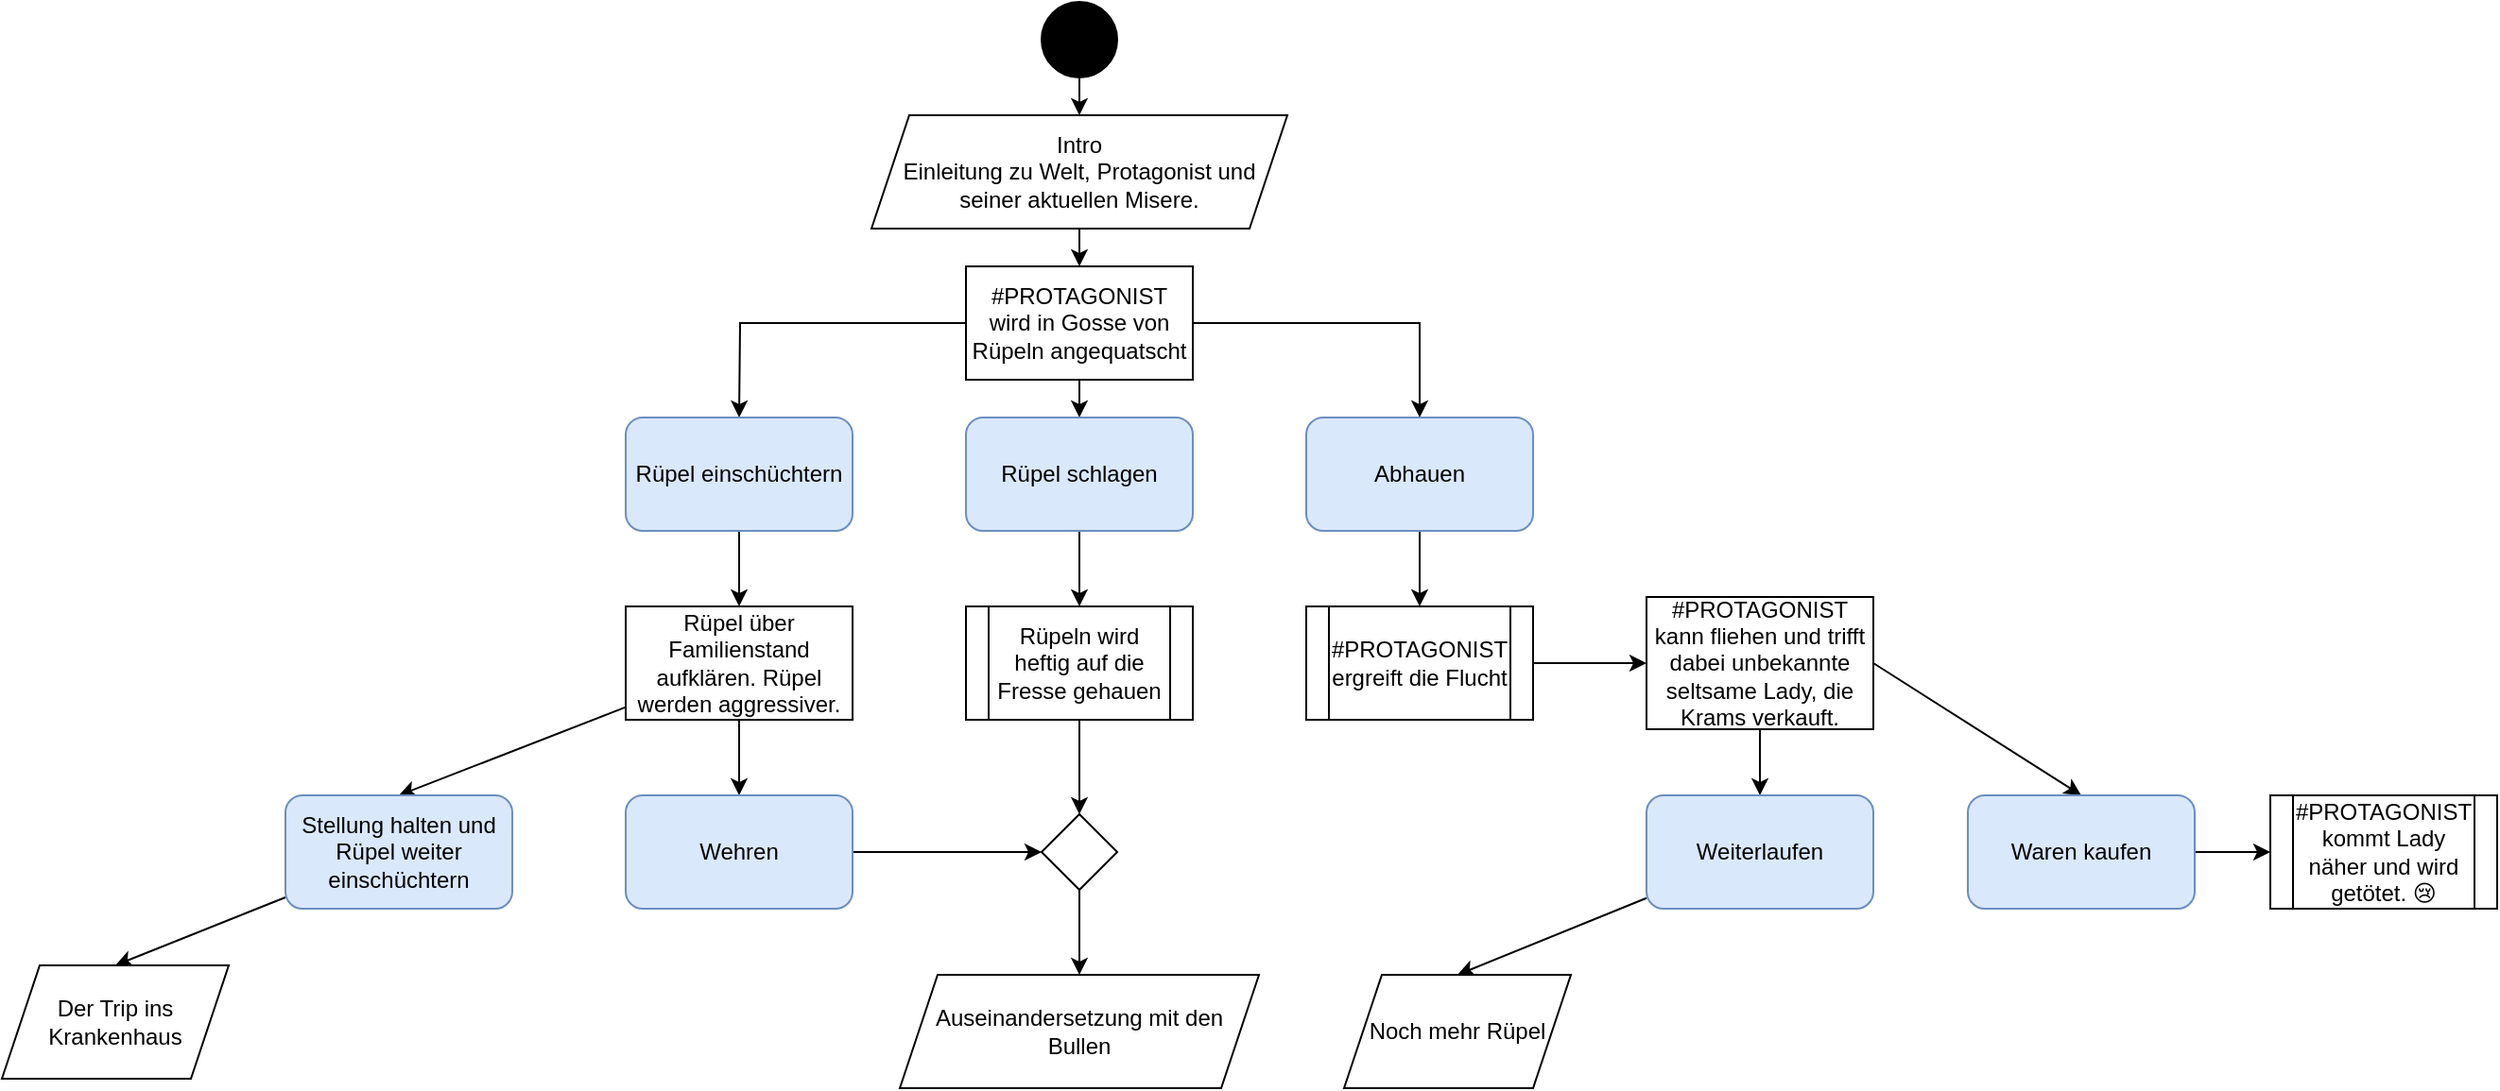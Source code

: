 <mxfile version="15.7.3" type="device"><diagram id="t4LhorNckH6NE_18zXkm" name="Page-1"><mxGraphModel dx="2889" dy="1122" grid="1" gridSize="10" guides="1" tooltips="1" connect="1" arrows="1" fold="1" page="1" pageScale="1" pageWidth="827" pageHeight="1169" math="0" shadow="0"><root><mxCell id="0"/><mxCell id="1" parent="0"/><mxCell id="irJH_H_HRPdmg-exxrGZ-22" style="edgeStyle=orthogonalEdgeStyle;rounded=0;orthogonalLoop=1;jettySize=auto;html=1;entryX=0.5;entryY=0;entryDx=0;entryDy=0;" parent="1" target="irJH_H_HRPdmg-exxrGZ-20" edge="1"><mxGeometry relative="1" as="geometry"><mxPoint x="390" y="160" as="sourcePoint"/></mxGeometry></mxCell><mxCell id="irJH_H_HRPdmg-exxrGZ-19" style="edgeStyle=orthogonalEdgeStyle;rounded=0;orthogonalLoop=1;jettySize=auto;html=1;entryX=0.5;entryY=0;entryDx=0;entryDy=0;" parent="1" source="irJH_H_HRPdmg-exxrGZ-20" edge="1"><mxGeometry relative="1" as="geometry"><mxPoint x="210" y="260" as="targetPoint"/></mxGeometry></mxCell><mxCell id="irJH_H_HRPdmg-exxrGZ-24" style="edgeStyle=orthogonalEdgeStyle;rounded=0;orthogonalLoop=1;jettySize=auto;html=1;entryX=0.5;entryY=0;entryDx=0;entryDy=0;" parent="1" source="irJH_H_HRPdmg-exxrGZ-20" target="irJH_H_HRPdmg-exxrGZ-23" edge="1"><mxGeometry relative="1" as="geometry"/></mxCell><mxCell id="emdUTkKpvZPERi4QC_Ek-8" style="edgeStyle=none;rounded=0;orthogonalLoop=1;jettySize=auto;html=1;entryX=0.5;entryY=0;entryDx=0;entryDy=0;" edge="1" parent="1" source="irJH_H_HRPdmg-exxrGZ-20" target="emdUTkKpvZPERi4QC_Ek-7"><mxGeometry relative="1" as="geometry"/></mxCell><mxCell id="irJH_H_HRPdmg-exxrGZ-20" value="#PROTAGONIST wird in Gosse von Rüpeln angequatscht" style="rounded=0;whiteSpace=wrap;html=1;sketch=0;shadow=0;glass=0;" parent="1" vertex="1"><mxGeometry x="330" y="180" width="120" height="60" as="geometry"/></mxCell><mxCell id="emdUTkKpvZPERi4QC_Ek-10" style="edgeStyle=none;rounded=0;orthogonalLoop=1;jettySize=auto;html=1;entryX=0.5;entryY=0;entryDx=0;entryDy=0;" edge="1" parent="1" source="irJH_H_HRPdmg-exxrGZ-21" target="emdUTkKpvZPERi4QC_Ek-9"><mxGeometry relative="1" as="geometry"/></mxCell><mxCell id="irJH_H_HRPdmg-exxrGZ-21" value="Rüpel einschüchtern" style="rounded=1;whiteSpace=wrap;html=1;fillColor=#dae8fc;strokeColor=#6c8ebf;" parent="1" vertex="1"><mxGeometry x="150" y="260" width="120" height="60" as="geometry"/></mxCell><mxCell id="emdUTkKpvZPERi4QC_Ek-18" style="edgeStyle=none;rounded=0;orthogonalLoop=1;jettySize=auto;html=1;entryX=0.5;entryY=0;entryDx=0;entryDy=0;" edge="1" parent="1" source="irJH_H_HRPdmg-exxrGZ-23"><mxGeometry relative="1" as="geometry"><mxPoint x="570" y="360" as="targetPoint"/></mxGeometry></mxCell><mxCell id="irJH_H_HRPdmg-exxrGZ-23" value="Abhauen" style="rounded=1;whiteSpace=wrap;html=1;fillColor=#dae8fc;strokeColor=#6c8ebf;" parent="1" vertex="1"><mxGeometry x="510" y="260" width="120" height="60" as="geometry"/></mxCell><mxCell id="emdUTkKpvZPERi4QC_Ek-5" style="edgeStyle=none;rounded=0;orthogonalLoop=1;jettySize=auto;html=1;entryX=0.5;entryY=0;entryDx=0;entryDy=0;" edge="1" parent="1" source="emdUTkKpvZPERi4QC_Ek-1" target="emdUTkKpvZPERi4QC_Ek-2"><mxGeometry relative="1" as="geometry"/></mxCell><mxCell id="emdUTkKpvZPERi4QC_Ek-1" value="" style="ellipse;whiteSpace=wrap;html=1;aspect=fixed;fillColor=#000000;" vertex="1" parent="1"><mxGeometry x="370" y="40" width="40" height="40" as="geometry"/></mxCell><mxCell id="emdUTkKpvZPERi4QC_Ek-2" value="Intro&lt;br&gt;Einleitung zu Welt, Protagonist und seiner aktuellen Misere." style="shape=parallelogram;perimeter=parallelogramPerimeter;whiteSpace=wrap;html=1;fixedSize=1;fillColor=#FFFFFF;strokeColor=#000000;" vertex="1" parent="1"><mxGeometry x="280" y="100" width="220" height="60" as="geometry"/></mxCell><mxCell id="emdUTkKpvZPERi4QC_Ek-13" style="edgeStyle=none;rounded=0;orthogonalLoop=1;jettySize=auto;html=1;entryX=0.5;entryY=0;entryDx=0;entryDy=0;" edge="1" parent="1" source="emdUTkKpvZPERi4QC_Ek-7"><mxGeometry relative="1" as="geometry"><mxPoint x="390" y="360" as="targetPoint"/></mxGeometry></mxCell><mxCell id="emdUTkKpvZPERi4QC_Ek-7" value="Rüpel schlagen" style="rounded=1;whiteSpace=wrap;html=1;fillColor=#dae8fc;strokeColor=#6c8ebf;" vertex="1" parent="1"><mxGeometry x="330" y="260" width="120" height="60" as="geometry"/></mxCell><mxCell id="emdUTkKpvZPERi4QC_Ek-23" style="edgeStyle=none;rounded=0;orthogonalLoop=1;jettySize=auto;html=1;entryX=0.5;entryY=0;entryDx=0;entryDy=0;" edge="1" parent="1" source="emdUTkKpvZPERi4QC_Ek-9" target="emdUTkKpvZPERi4QC_Ek-22"><mxGeometry relative="1" as="geometry"/></mxCell><mxCell id="emdUTkKpvZPERi4QC_Ek-31" style="edgeStyle=none;rounded=0;orthogonalLoop=1;jettySize=auto;html=1;entryX=0.5;entryY=0;entryDx=0;entryDy=0;" edge="1" parent="1" source="emdUTkKpvZPERi4QC_Ek-9" target="emdUTkKpvZPERi4QC_Ek-30"><mxGeometry relative="1" as="geometry"/></mxCell><mxCell id="emdUTkKpvZPERi4QC_Ek-9" value="Rüpel über Familienstand aufklären. Rüpel werden aggressiver." style="rounded=0;whiteSpace=wrap;html=1;" vertex="1" parent="1"><mxGeometry x="150" y="360" width="120" height="60" as="geometry"/></mxCell><mxCell id="emdUTkKpvZPERi4QC_Ek-20" style="edgeStyle=none;rounded=0;orthogonalLoop=1;jettySize=auto;html=1;entryX=0.5;entryY=0;entryDx=0;entryDy=0;" edge="1" parent="1" source="emdUTkKpvZPERi4QC_Ek-17" target="emdUTkKpvZPERi4QC_Ek-19"><mxGeometry relative="1" as="geometry"/></mxCell><mxCell id="emdUTkKpvZPERi4QC_Ek-17" value="Rüpeln wird heftig auf die Fresse gehauen" style="shape=process;whiteSpace=wrap;html=1;backgroundOutline=1;rounded=0;shadow=0;glass=0;sketch=0;strokeColor=#000000;fillColor=#FFFFFF;" vertex="1" parent="1"><mxGeometry x="330" y="360" width="120" height="60" as="geometry"/></mxCell><mxCell id="emdUTkKpvZPERi4QC_Ek-26" style="edgeStyle=none;rounded=0;orthogonalLoop=1;jettySize=auto;html=1;entryX=0.5;entryY=0;entryDx=0;entryDy=0;" edge="1" parent="1" source="emdUTkKpvZPERi4QC_Ek-19" target="emdUTkKpvZPERi4QC_Ek-25"><mxGeometry relative="1" as="geometry"/></mxCell><mxCell id="emdUTkKpvZPERi4QC_Ek-19" value="" style="rhombus;whiteSpace=wrap;html=1;rounded=0;shadow=0;glass=0;sketch=0;strokeColor=#000000;fillColor=#FFFFFF;" vertex="1" parent="1"><mxGeometry x="370" y="470" width="40" height="40" as="geometry"/></mxCell><mxCell id="emdUTkKpvZPERi4QC_Ek-24" style="edgeStyle=none;rounded=0;orthogonalLoop=1;jettySize=auto;html=1;entryX=0;entryY=0.5;entryDx=0;entryDy=0;" edge="1" parent="1" source="emdUTkKpvZPERi4QC_Ek-22" target="emdUTkKpvZPERi4QC_Ek-19"><mxGeometry relative="1" as="geometry"/></mxCell><mxCell id="emdUTkKpvZPERi4QC_Ek-22" value="Wehren" style="rounded=1;whiteSpace=wrap;html=1;fillColor=#dae8fc;strokeColor=#6c8ebf;" vertex="1" parent="1"><mxGeometry x="150" y="460" width="120" height="60" as="geometry"/></mxCell><mxCell id="emdUTkKpvZPERi4QC_Ek-25" value="Auseinandersetzung mit den Bullen" style="shape=parallelogram;perimeter=parallelogramPerimeter;whiteSpace=wrap;html=1;fixedSize=1;fillColor=#FFFFFF;strokeColor=#000000;" vertex="1" parent="1"><mxGeometry x="295" y="555" width="190" height="60" as="geometry"/></mxCell><mxCell id="emdUTkKpvZPERi4QC_Ek-37" style="edgeStyle=none;rounded=0;orthogonalLoop=1;jettySize=auto;html=1;entryX=0.5;entryY=0;entryDx=0;entryDy=0;exitX=1;exitY=0.5;exitDx=0;exitDy=0;" edge="1" parent="1" source="emdUTkKpvZPERi4QC_Ek-27" target="emdUTkKpvZPERi4QC_Ek-36"><mxGeometry relative="1" as="geometry"/></mxCell><mxCell id="emdUTkKpvZPERi4QC_Ek-38" style="edgeStyle=none;rounded=0;orthogonalLoop=1;jettySize=auto;html=1;entryX=0.5;entryY=0;entryDx=0;entryDy=0;" edge="1" parent="1" source="emdUTkKpvZPERi4QC_Ek-27" target="emdUTkKpvZPERi4QC_Ek-35"><mxGeometry relative="1" as="geometry"/></mxCell><mxCell id="emdUTkKpvZPERi4QC_Ek-27" value="#PROTAGONIST kann fliehen und trifft dabei unbekannte seltsame Lady, die Krams verkauft." style="rounded=0;whiteSpace=wrap;html=1;sketch=0;shadow=0;glass=0;" vertex="1" parent="1"><mxGeometry x="690" y="355" width="120" height="70" as="geometry"/></mxCell><mxCell id="emdUTkKpvZPERi4QC_Ek-29" style="edgeStyle=none;rounded=0;orthogonalLoop=1;jettySize=auto;html=1;entryX=0;entryY=0.5;entryDx=0;entryDy=0;" edge="1" parent="1" source="emdUTkKpvZPERi4QC_Ek-28" target="emdUTkKpvZPERi4QC_Ek-27"><mxGeometry relative="1" as="geometry"/></mxCell><mxCell id="emdUTkKpvZPERi4QC_Ek-28" value="#PROTAGONIST ergreift die Flucht" style="shape=process;whiteSpace=wrap;html=1;backgroundOutline=1;rounded=0;shadow=0;glass=0;sketch=0;strokeColor=#000000;fillColor=#FFFFFF;" vertex="1" parent="1"><mxGeometry x="510" y="360" width="120" height="60" as="geometry"/></mxCell><mxCell id="emdUTkKpvZPERi4QC_Ek-34" style="edgeStyle=none;rounded=0;orthogonalLoop=1;jettySize=auto;html=1;entryX=0.5;entryY=0;entryDx=0;entryDy=0;" edge="1" parent="1" source="emdUTkKpvZPERi4QC_Ek-30" target="emdUTkKpvZPERi4QC_Ek-33"><mxGeometry relative="1" as="geometry"/></mxCell><mxCell id="emdUTkKpvZPERi4QC_Ek-30" value="Stellung halten und Rüpel weiter einschüchtern" style="rounded=1;whiteSpace=wrap;html=1;fillColor=#dae8fc;strokeColor=#6c8ebf;" vertex="1" parent="1"><mxGeometry x="-30" y="460" width="120" height="60" as="geometry"/></mxCell><mxCell id="emdUTkKpvZPERi4QC_Ek-33" value="Der Trip ins Krankenhaus" style="shape=parallelogram;perimeter=parallelogramPerimeter;whiteSpace=wrap;html=1;fixedSize=1;fillColor=#FFFFFF;strokeColor=#000000;" vertex="1" parent="1"><mxGeometry x="-180" y="550" width="120" height="60" as="geometry"/></mxCell><mxCell id="emdUTkKpvZPERi4QC_Ek-42" style="edgeStyle=none;rounded=0;orthogonalLoop=1;jettySize=auto;html=1;entryX=0.5;entryY=0;entryDx=0;entryDy=0;" edge="1" parent="1" source="emdUTkKpvZPERi4QC_Ek-35" target="emdUTkKpvZPERi4QC_Ek-41"><mxGeometry relative="1" as="geometry"/></mxCell><mxCell id="emdUTkKpvZPERi4QC_Ek-35" value="Weiterlaufen" style="rounded=1;whiteSpace=wrap;html=1;fillColor=#dae8fc;strokeColor=#6c8ebf;" vertex="1" parent="1"><mxGeometry x="690" y="460" width="120" height="60" as="geometry"/></mxCell><mxCell id="emdUTkKpvZPERi4QC_Ek-40" style="edgeStyle=none;rounded=0;orthogonalLoop=1;jettySize=auto;html=1;entryX=0;entryY=0.5;entryDx=0;entryDy=0;" edge="1" parent="1" source="emdUTkKpvZPERi4QC_Ek-36" target="emdUTkKpvZPERi4QC_Ek-39"><mxGeometry relative="1" as="geometry"/></mxCell><mxCell id="emdUTkKpvZPERi4QC_Ek-36" value="Waren kaufen" style="rounded=1;whiteSpace=wrap;html=1;fillColor=#dae8fc;strokeColor=#6c8ebf;" vertex="1" parent="1"><mxGeometry x="860" y="460" width="120" height="60" as="geometry"/></mxCell><mxCell id="emdUTkKpvZPERi4QC_Ek-39" value="#PROTAGONIST kommt Lady näher und wird getötet. 😢" style="shape=process;whiteSpace=wrap;html=1;backgroundOutline=1;rounded=0;shadow=0;glass=0;sketch=0;strokeColor=#000000;fillColor=#FFFFFF;" vertex="1" parent="1"><mxGeometry x="1020" y="460" width="120" height="60" as="geometry"/></mxCell><mxCell id="emdUTkKpvZPERi4QC_Ek-41" value="Noch mehr Rüpel" style="shape=parallelogram;perimeter=parallelogramPerimeter;whiteSpace=wrap;html=1;fixedSize=1;fillColor=#FFFFFF;strokeColor=#000000;" vertex="1" parent="1"><mxGeometry x="530" y="555" width="120" height="60" as="geometry"/></mxCell></root></mxGraphModel></diagram></mxfile>